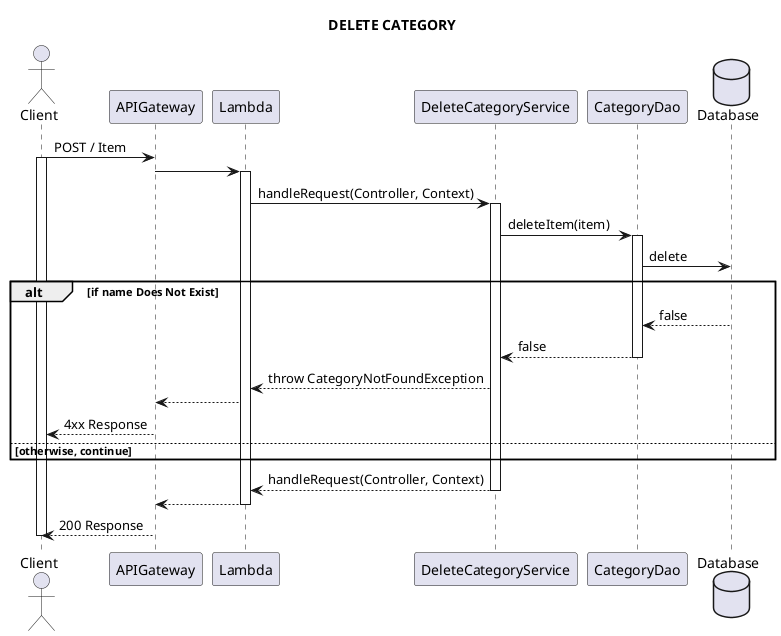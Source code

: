 @startuml
title DELETE CATEGORY

actor Client
participant APIGateway
participant Lambda
participant DeleteCategoryService
participant CategoryDao
database Database

Client -> APIGateway : POST / Item
activate Client
APIGateway -> Lambda
activate Lambda
Lambda -> DeleteCategoryService :  handleRequest(Controller, Context)
activate DeleteCategoryService


DeleteCategoryService -> CategoryDao : deleteItem(item)
activate CategoryDao

CategoryDao -> Database : delete

alt if name Does Not Exist
    CategoryDao <-- Database : false
    DeleteCategoryService <-- CategoryDao : false
    deactivate CategoryDao
    Lambda <-- DeleteCategoryService : throw CategoryNotFoundException
    APIGateway <-- Lambda
    Client <-- APIGateway : 4xx Response
else otherwise, continue
end

Lambda <-- DeleteCategoryService : handleRequest(Controller, Context)
deactivate DeleteCategoryService
APIGateway <-- Lambda
deactivate Lambda
Client <-- APIGateway : 200 Response
deactivate Client

@enduml
